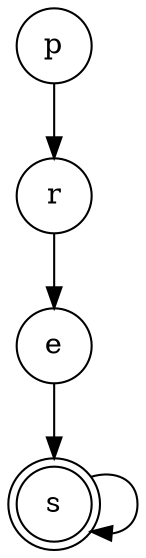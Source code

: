 digraph {   
    node [shape = doublecircle, color = black] s ;
    node [shape = circle];
    node [color= black];
    p -> r -> e -> s -> s;	
}
